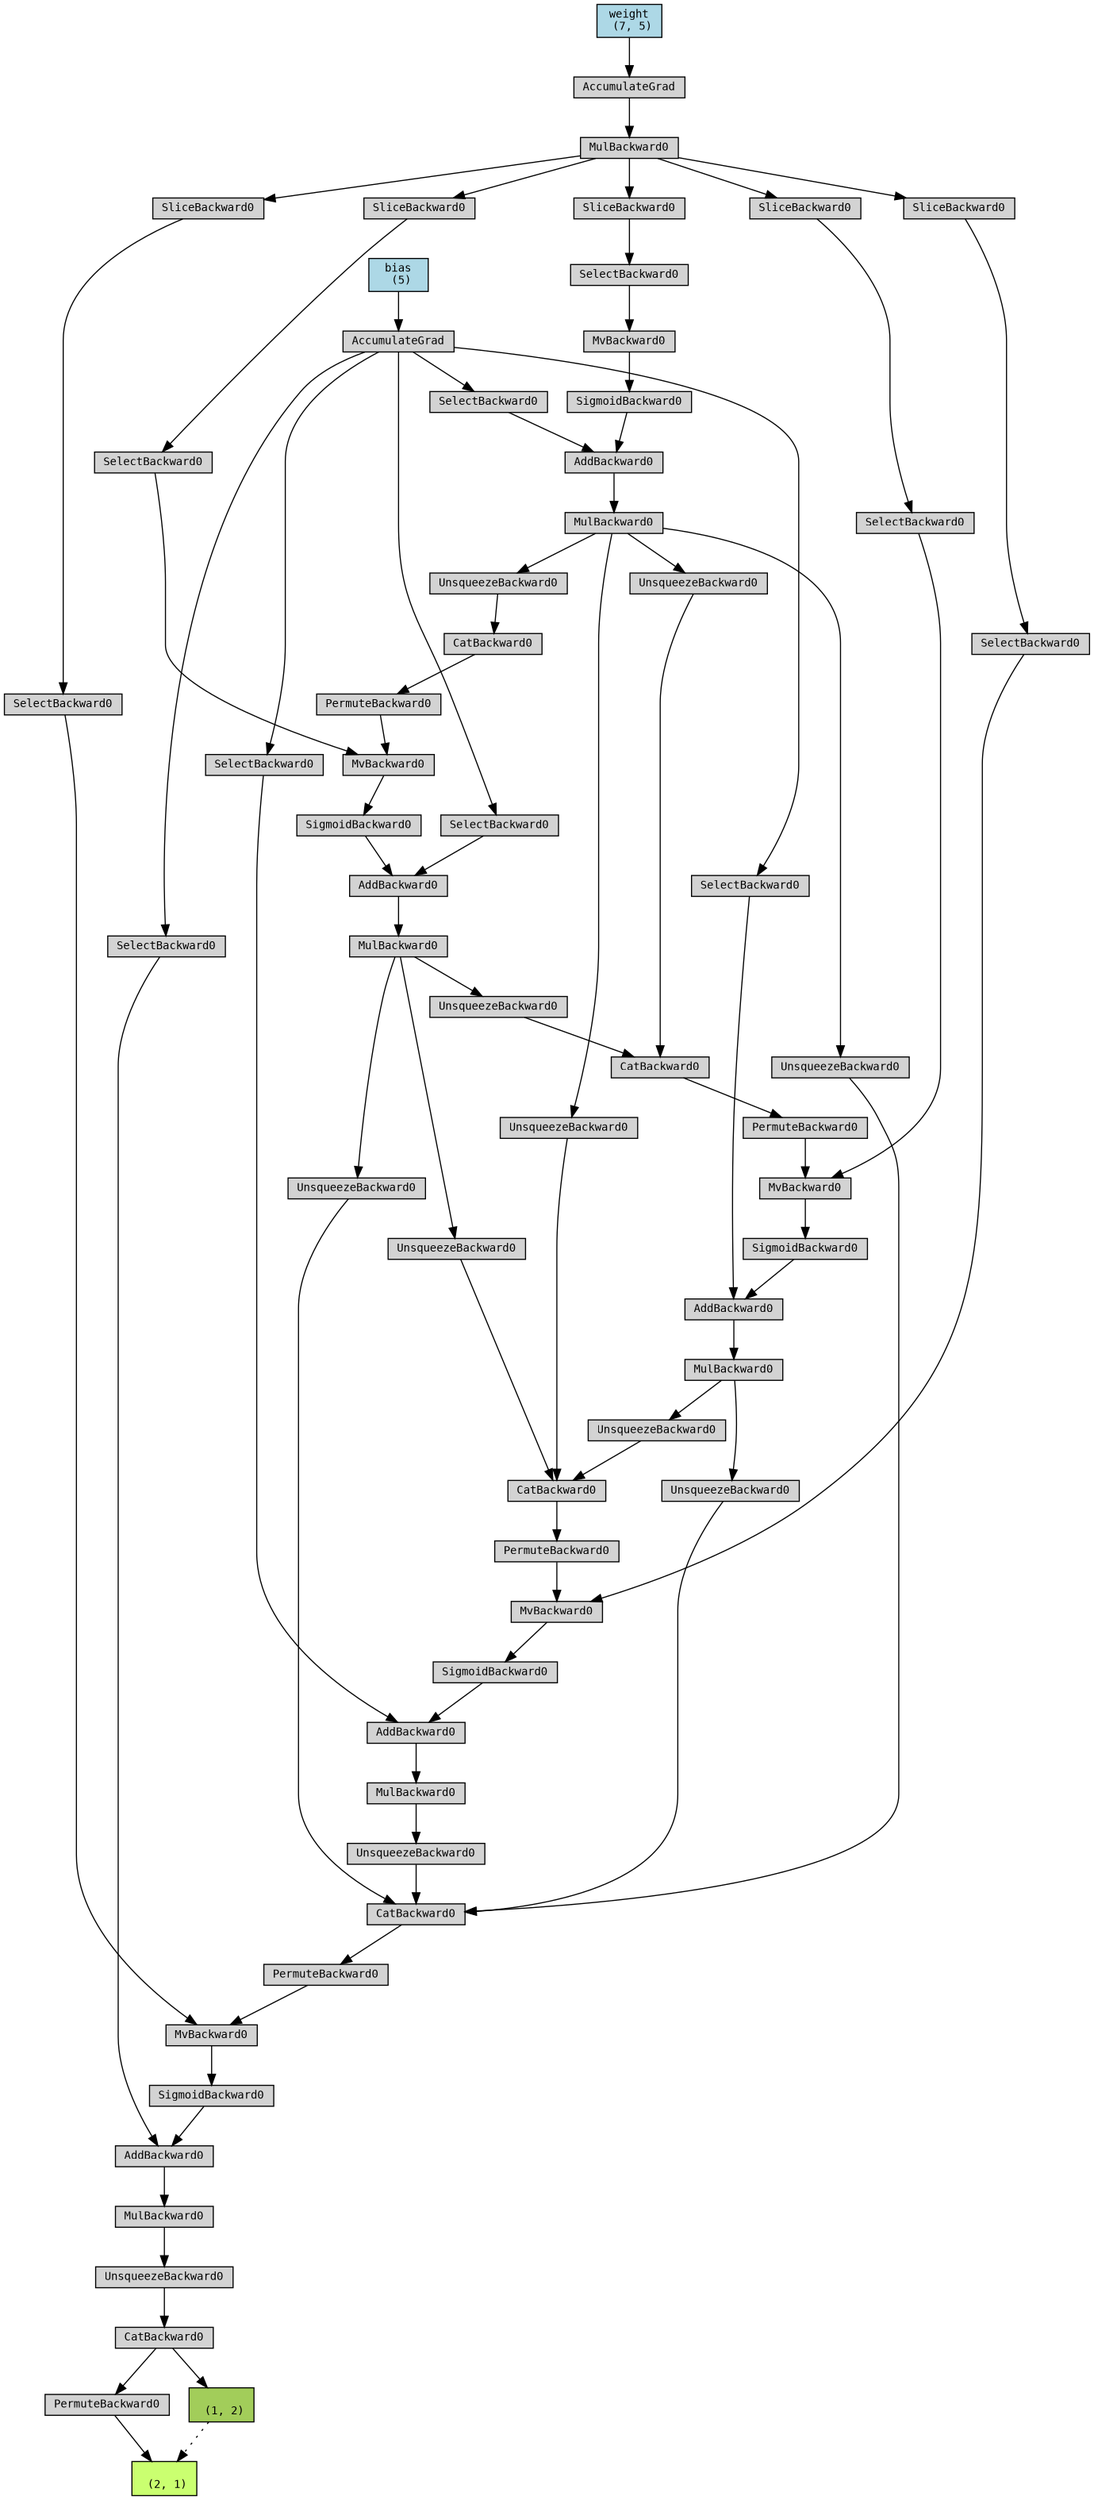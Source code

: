 digraph {
	graph [size="21.0,21.0"]
	node [align=left fontname=monospace fontsize=10 height=0.2 ranksep=0.1 shape=box style=filled]
	139715332130848 [label="
 (2, 1)" fillcolor=darkolivegreen1]
	139715332385056 [label=PermuteBackward0]
	139715332384912 -> 139715332385056
	139715332384912 [label=CatBackward0]
	139715332384768 -> 139715332384912
	139715332384768 [label=UnsqueezeBackward0]
	139715332384720 -> 139715332384768
	139715332384720 [label=MulBackward0]
	139715332384624 -> 139715332384720
	139715332384624 [label=AddBackward0]
	139715332384384 -> 139715332384624
	139715332384384 [label=SigmoidBackward0]
	139715332384240 -> 139715332384384
	139715332384240 [label=MvBackward0]
	139715332384144 -> 139715332384240
	139715332384144 [label=PermuteBackward0]
	139715332383904 -> 139715332384144
	139715332383904 [label=CatBackward0]
	139715332383808 -> 139715332383904
	139715332383808 [label=UnsqueezeBackward0]
	139715332383472 -> 139715332383808
	139715332383472 [label=MulBackward0]
	139715332385584 -> 139715332383472
	139715332385584 [label=AddBackward0]
	139715332385680 -> 139715332385584
	139715332385680 [label=SigmoidBackward0]
	139715332385824 -> 139715332385680
	139715332385824 [label=MvBackward0]
	139715332385920 -> 139715332385824
	139715332385920 [label=SelectBackward0]
	139715332386016 -> 139715332385920
	139715332386016 [label=SliceBackward0]
	139715332386112 -> 139715332386016
	139715332386112 [label=MulBackward0]
	139715332386208 -> 139715332386112
	139715331961344 [label="weight
 (7, 5)" fillcolor=lightblue]
	139715331961344 -> 139715332386208
	139715332386208 [label=AccumulateGrad]
	139715332385632 -> 139715332385584
	139715332385632 [label=SelectBackward0]
	139715332385968 -> 139715332385632
	139715331964224 [label="bias
 (5)" fillcolor=lightblue]
	139715331964224 -> 139715332385968
	139715332385968 [label=AccumulateGrad]
	139715332383856 -> 139715332383904
	139715332383856 [label=UnsqueezeBackward0]
	139715332383616 -> 139715332383856
	139715332383616 [label=MulBackward0]
	139715332386160 -> 139715332383616
	139715332386160 [label=AddBackward0]
	139715332385776 -> 139715332386160
	139715332385776 [label=SigmoidBackward0]
	139715332385728 -> 139715332385776
	139715332385728 [label=MvBackward0]
	139715332386400 -> 139715332385728
	139715332386400 [label=PermuteBackward0]
	139715332386544 -> 139715332386400
	139715332386544 [label=CatBackward0]
	139715332386640 -> 139715332386544
	139715332386640 [label=UnsqueezeBackward0]
	139715332383472 -> 139715332386640
	139715332386352 -> 139715332385728
	139715332386352 [label=SelectBackward0]
	139715332386736 -> 139715332386352
	139715332386736 [label=SliceBackward0]
	139715332386112 -> 139715332386736
	139715332386064 -> 139715332386160
	139715332386064 [label=SelectBackward0]
	139715332385968 -> 139715332386064
	139715332384096 -> 139715332383904
	139715332384096 [label=UnsqueezeBackward0]
	139715332383520 -> 139715332384096
	139715332383520 [label=MulBackward0]
	139715332386304 -> 139715332383520
	139715332386304 [label=AddBackward0]
	139715332386448 -> 139715332386304
	139715332386448 [label=SigmoidBackward0]
	139715332386784 -> 139715332386448
	139715332386784 [label=MvBackward0]
	139715332386880 -> 139715332386784
	139715332386880 [label=PermuteBackward0]
	139715332387024 -> 139715332386880
	139715332387024 [label=CatBackward0]
	139715332387120 -> 139715332387024
	139715332387120 [label=UnsqueezeBackward0]
	139715332383472 -> 139715332387120
	139715332387072 -> 139715332387024
	139715332387072 [label=UnsqueezeBackward0]
	139715332383616 -> 139715332387072
	139715332386832 -> 139715332386784
	139715332386832 [label=SelectBackward0]
	139715332387168 -> 139715332386832
	139715332387168 [label=SliceBackward0]
	139715332386112 -> 139715332387168
	139715332386256 -> 139715332386304
	139715332386256 [label=SelectBackward0]
	139715332385968 -> 139715332386256
	139715332383760 -> 139715332383904
	139715332383760 [label=UnsqueezeBackward0]
	139715332385536 -> 139715332383760
	139715332385536 [label=MulBackward0]
	139715332386688 -> 139715332385536
	139715332386688 [label=AddBackward0]
	139715332387264 -> 139715332386688
	139715332387264 [label=SigmoidBackward0]
	139715332387312 -> 139715332387264
	139715332387312 [label=MvBackward0]
	139715332387408 -> 139715332387312
	139715332387408 [label=PermuteBackward0]
	139715332387552 -> 139715332387408
	139715332387552 [label=CatBackward0]
	139715332387648 -> 139715332387552
	139715332387648 [label=UnsqueezeBackward0]
	139715332383472 -> 139715332387648
	139715332387600 -> 139715332387552
	139715332387600 [label=UnsqueezeBackward0]
	139715332383616 -> 139715332387600
	139715332387456 -> 139715332387552
	139715332387456 [label=UnsqueezeBackward0]
	139715332383520 -> 139715332387456
	139715332387360 -> 139715332387312
	139715332387360 [label=SelectBackward0]
	139715332387840 -> 139715332387360
	139715332387840 [label=SliceBackward0]
	139715332386112 -> 139715332387840
	139715332386496 -> 139715332386688
	139715332386496 [label=SelectBackward0]
	139715332385968 -> 139715332386496
	139715332384192 -> 139715332384240
	139715332384192 [label=SelectBackward0]
	139715332386592 -> 139715332384192
	139715332386592 [label=SliceBackward0]
	139715332386112 -> 139715332386592
	139715332384576 -> 139715332384624
	139715332384576 [label=SelectBackward0]
	139715332385968 -> 139715332384576
	139715332385056 -> 139715332130848
	139715332130768 [label="
 (1, 2)" fillcolor=darkolivegreen3]
	139715332384912 -> 139715332130768
	139715332130768 -> 139715332130848 [style=dotted]
}
